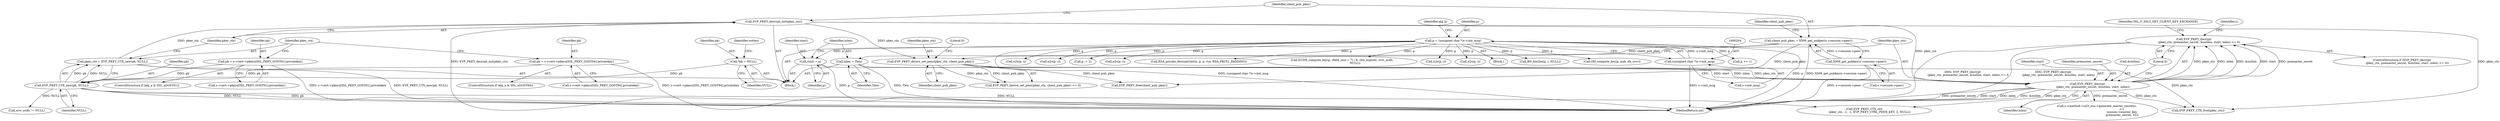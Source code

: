 digraph "0_openssl_3c66a669dfc7b3792f7af0758ea26fe8502ce70c@API" {
"1002063" [label="(Call,EVP_PKEY_decrypt\n            (pkey_ctx, premaster_secret, &outlen, start, inlen) <= 0)"];
"1002064" [label="(Call,EVP_PKEY_decrypt\n            (pkey_ctx, premaster_secret, &outlen, start, inlen))"];
"1002008" [label="(Call,EVP_PKEY_decrypt_init(pkey_ctx))"];
"1002003" [label="(Call,pkey_ctx = EVP_PKEY_CTX_new(pk, NULL))"];
"1002005" [label="(Call,EVP_PKEY_CTX_new(pk, NULL))"];
"1001992" [label="(Call,pk = s->cert->pkeys[SSL_PKEY_GOST01].privatekey)"];
"1001976" [label="(Call,pk = s->cert->pkeys[SSL_PKEY_GOST94].privatekey)"];
"1001947" [label="(Call,*pk = NULL)"];
"1002023" [label="(Call,EVP_PKEY_derive_set_peer(pkey_ctx, client_pub_pkey))"];
"1002010" [label="(Call,client_pub_pkey = X509_get_pubkey(s->session->peer))"];
"1002012" [label="(Call,X509_get_pubkey(s->session->peer))"];
"1002056" [label="(Call,start = p)"];
"1000201" [label="(Call,p = (unsigned char *)s->init_msg)"];
"1000203" [label="(Call,(unsigned char *)s->init_msg)"];
"1002059" [label="(Call,inlen = Tlen)"];
"1002012" [label="(Call,X509_get_pubkey(s->session->peer))"];
"1002148" [label="(Call,srvr_ecdh != NULL)"];
"1001949" [label="(Identifier,NULL)"];
"1002022" [label="(Call,EVP_PKEY_derive_set_peer(pkey_ctx, client_pub_pkey) <= 0)"];
"1002074" [label="(Identifier,SSL_F_SSL3_GET_CLIENT_KEY_EXCHANGE)"];
"1002057" [label="(Identifier,start)"];
"1001988" [label="(ControlStructure,if (alg_a & SSL_aGOST01))"];
"1002056" [label="(Call,start = p)"];
"1002025" [label="(Identifier,client_pub_pkey)"];
"1001954" [label="(Identifier,outlen)"];
"1002116" [label="(Call,EVP_PKEY_free(client_pub_pkey))"];
"1001423" [label="(Call,p += 1)"];
"1001566" [label="(Call,n2s(p, i))"];
"1001802" [label="(Call,n2s(p, i))"];
"1002013" [label="(Call,s->session->peer)"];
"1002011" [label="(Identifier,client_pub_pkey)"];
"1000575" [label="(Call,p -= 2)"];
"1002083" [label="(Call,s->method->ssl3_enc->generate_master_secret(s,\n                                                        s->\n                                                        session->master_key,\n                                                        premaster_secret, 32))"];
"1002004" [label="(Identifier,pkey_ctx)"];
"1001947" [label="(Call,*pk = NULL)"];
"1002069" [label="(Identifier,start)"];
"1002005" [label="(Call,EVP_PKEY_CTX_new(pk, NULL))"];
"1001972" [label="(ControlStructure,if (alg_a & SSL_aGOST94))"];
"1002059" [label="(Call,inlen = Tlen)"];
"1001977" [label="(Identifier,pk)"];
"1002007" [label="(Identifier,NULL)"];
"1000847" [label="(Call,n2s(p, i))"];
"1002006" [label="(Identifier,pk)"];
"1002062" [label="(ControlStructure,if (EVP_PKEY_decrypt\n            (pkey_ctx, premaster_secret, &outlen, start, inlen) <= 0))"];
"1002065" [label="(Identifier,pkey_ctx)"];
"1002026" [label="(Literal,0)"];
"1002118" [label="(Call,EVP_PKEY_CTX_free(pkey_ctx))"];
"1000385" [label="(Call,RSA_private_decrypt((int)n, p, p, rsa, RSA_PKCS1_PADDING))"];
"1001475" [label="(Call,ECDH_compute_key(p, (field_size + 7) / 8, clnt_ecpoint, srvr_ecdh,\n                             NULL))"];
"1000205" [label="(Call,s->init_msg)"];
"1002163" [label="(MethodReturn,int)"];
"1002070" [label="(Identifier,inlen)"];
"1002066" [label="(Identifier,premaster_secret)"];
"1002098" [label="(Call,EVP_PKEY_CTX_ctrl\n            (pkey_ctx, -1, -1, EVP_PKEY_CTRL_PEER_KEY, 2, NULL))"];
"1002061" [label="(Identifier,Tlen)"];
"1000209" [label="(Identifier,alg_k)"];
"1000203" [label="(Call,(unsigned char *)s->init_msg)"];
"1002008" [label="(Call,EVP_PKEY_decrypt_init(pkey_ctx))"];
"1000330" [label="(Call,n2s(p, i))"];
"1002064" [label="(Call,EVP_PKEY_decrypt\n            (pkey_ctx, premaster_secret, &outlen, start, inlen))"];
"1001978" [label="(Call,s->cert->pkeys[SSL_PKEY_GOST94].privatekey)"];
"1002058" [label="(Identifier,p)"];
"1002009" [label="(Identifier,pkey_ctx)"];
"1002003" [label="(Call,pkey_ctx = EVP_PKEY_CTX_new(pk, NULL))"];
"1002024" [label="(Identifier,pkey_ctx)"];
"1000532" [label="(Call,n2s(p, i))"];
"1001936" [label="(Block,)"];
"1002060" [label="(Identifier,inlen)"];
"1000202" [label="(Identifier,p)"];
"1001993" [label="(Identifier,pk)"];
"1000143" [label="(Block,)"];
"1002010" [label="(Call,client_pub_pkey = X509_get_pubkey(s->session->peer))"];
"1000201" [label="(Call,p = (unsigned char *)s->init_msg)"];
"1002071" [label="(Literal,0)"];
"1001948" [label="(Identifier,pk)"];
"1000725" [label="(Call,BN_bin2bn(p, i, NULL))"];
"1002067" [label="(Call,&outlen)"];
"1001976" [label="(Call,pk = s->cert->pkeys[SSL_PKEY_GOST94].privatekey)"];
"1002019" [label="(Identifier,client_pub_pkey)"];
"1000740" [label="(Call,DH_compute_key(p, pub, dh_srvr))"];
"1002080" [label="(Identifier,s)"];
"1002063" [label="(Call,EVP_PKEY_decrypt\n            (pkey_ctx, premaster_secret, &outlen, start, inlen) <= 0)"];
"1001994" [label="(Call,s->cert->pkeys[SSL_PKEY_GOST01].privatekey)"];
"1001992" [label="(Call,pk = s->cert->pkeys[SSL_PKEY_GOST01].privatekey)"];
"1002023" [label="(Call,EVP_PKEY_derive_set_peer(pkey_ctx, client_pub_pkey))"];
"1002063" -> "1002062"  [label="AST: "];
"1002063" -> "1002071"  [label="CFG: "];
"1002064" -> "1002063"  [label="AST: "];
"1002071" -> "1002063"  [label="AST: "];
"1002074" -> "1002063"  [label="CFG: "];
"1002080" -> "1002063"  [label="CFG: "];
"1002063" -> "1002163"  [label="DDG: EVP_PKEY_decrypt\n            (pkey_ctx, premaster_secret, &outlen, start, inlen) <= 0"];
"1002063" -> "1002163"  [label="DDG: EVP_PKEY_decrypt\n            (pkey_ctx, premaster_secret, &outlen, start, inlen)"];
"1002064" -> "1002063"  [label="DDG: pkey_ctx"];
"1002064" -> "1002063"  [label="DDG: inlen"];
"1002064" -> "1002063"  [label="DDG: &outlen"];
"1002064" -> "1002063"  [label="DDG: start"];
"1002064" -> "1002063"  [label="DDG: premaster_secret"];
"1002064" -> "1002070"  [label="CFG: "];
"1002065" -> "1002064"  [label="AST: "];
"1002066" -> "1002064"  [label="AST: "];
"1002067" -> "1002064"  [label="AST: "];
"1002069" -> "1002064"  [label="AST: "];
"1002070" -> "1002064"  [label="AST: "];
"1002071" -> "1002064"  [label="CFG: "];
"1002064" -> "1002163"  [label="DDG: &outlen"];
"1002064" -> "1002163"  [label="DDG: premaster_secret"];
"1002064" -> "1002163"  [label="DDG: start"];
"1002064" -> "1002163"  [label="DDG: inlen"];
"1002008" -> "1002064"  [label="DDG: pkey_ctx"];
"1002023" -> "1002064"  [label="DDG: pkey_ctx"];
"1002056" -> "1002064"  [label="DDG: start"];
"1002059" -> "1002064"  [label="DDG: inlen"];
"1002064" -> "1002083"  [label="DDG: premaster_secret"];
"1002064" -> "1002098"  [label="DDG: pkey_ctx"];
"1002064" -> "1002118"  [label="DDG: pkey_ctx"];
"1002008" -> "1001936"  [label="AST: "];
"1002008" -> "1002009"  [label="CFG: "];
"1002009" -> "1002008"  [label="AST: "];
"1002011" -> "1002008"  [label="CFG: "];
"1002008" -> "1002163"  [label="DDG: EVP_PKEY_decrypt_init(pkey_ctx)"];
"1002003" -> "1002008"  [label="DDG: pkey_ctx"];
"1002008" -> "1002023"  [label="DDG: pkey_ctx"];
"1002008" -> "1002118"  [label="DDG: pkey_ctx"];
"1002003" -> "1001936"  [label="AST: "];
"1002003" -> "1002005"  [label="CFG: "];
"1002004" -> "1002003"  [label="AST: "];
"1002005" -> "1002003"  [label="AST: "];
"1002009" -> "1002003"  [label="CFG: "];
"1002003" -> "1002163"  [label="DDG: EVP_PKEY_CTX_new(pk, NULL)"];
"1002005" -> "1002003"  [label="DDG: pk"];
"1002005" -> "1002003"  [label="DDG: NULL"];
"1002005" -> "1002007"  [label="CFG: "];
"1002006" -> "1002005"  [label="AST: "];
"1002007" -> "1002005"  [label="AST: "];
"1002005" -> "1002163"  [label="DDG: NULL"];
"1002005" -> "1002163"  [label="DDG: pk"];
"1001992" -> "1002005"  [label="DDG: pk"];
"1001976" -> "1002005"  [label="DDG: pk"];
"1001947" -> "1002005"  [label="DDG: pk"];
"1002005" -> "1002098"  [label="DDG: NULL"];
"1002005" -> "1002148"  [label="DDG: NULL"];
"1001992" -> "1001988"  [label="AST: "];
"1001992" -> "1001994"  [label="CFG: "];
"1001993" -> "1001992"  [label="AST: "];
"1001994" -> "1001992"  [label="AST: "];
"1002004" -> "1001992"  [label="CFG: "];
"1001992" -> "1002163"  [label="DDG: s->cert->pkeys[SSL_PKEY_GOST01].privatekey"];
"1001976" -> "1001972"  [label="AST: "];
"1001976" -> "1001978"  [label="CFG: "];
"1001977" -> "1001976"  [label="AST: "];
"1001978" -> "1001976"  [label="AST: "];
"1002004" -> "1001976"  [label="CFG: "];
"1001976" -> "1002163"  [label="DDG: s->cert->pkeys[SSL_PKEY_GOST94].privatekey"];
"1001947" -> "1001936"  [label="AST: "];
"1001947" -> "1001949"  [label="CFG: "];
"1001948" -> "1001947"  [label="AST: "];
"1001949" -> "1001947"  [label="AST: "];
"1001954" -> "1001947"  [label="CFG: "];
"1002023" -> "1002022"  [label="AST: "];
"1002023" -> "1002025"  [label="CFG: "];
"1002024" -> "1002023"  [label="AST: "];
"1002025" -> "1002023"  [label="AST: "];
"1002026" -> "1002023"  [label="CFG: "];
"1002023" -> "1002022"  [label="DDG: pkey_ctx"];
"1002023" -> "1002022"  [label="DDG: client_pub_pkey"];
"1002010" -> "1002023"  [label="DDG: client_pub_pkey"];
"1002023" -> "1002116"  [label="DDG: client_pub_pkey"];
"1002023" -> "1002118"  [label="DDG: pkey_ctx"];
"1002010" -> "1001936"  [label="AST: "];
"1002010" -> "1002012"  [label="CFG: "];
"1002011" -> "1002010"  [label="AST: "];
"1002012" -> "1002010"  [label="AST: "];
"1002019" -> "1002010"  [label="CFG: "];
"1002010" -> "1002163"  [label="DDG: X509_get_pubkey(s->session->peer)"];
"1002012" -> "1002010"  [label="DDG: s->session->peer"];
"1002010" -> "1002116"  [label="DDG: client_pub_pkey"];
"1002012" -> "1002013"  [label="CFG: "];
"1002013" -> "1002012"  [label="AST: "];
"1002012" -> "1002163"  [label="DDG: s->session->peer"];
"1002056" -> "1001936"  [label="AST: "];
"1002056" -> "1002058"  [label="CFG: "];
"1002057" -> "1002056"  [label="AST: "];
"1002058" -> "1002056"  [label="AST: "];
"1002060" -> "1002056"  [label="CFG: "];
"1002056" -> "1002163"  [label="DDG: p"];
"1000201" -> "1002056"  [label="DDG: p"];
"1000201" -> "1000143"  [label="AST: "];
"1000201" -> "1000203"  [label="CFG: "];
"1000202" -> "1000201"  [label="AST: "];
"1000203" -> "1000201"  [label="AST: "];
"1000209" -> "1000201"  [label="CFG: "];
"1000201" -> "1002163"  [label="DDG: (unsigned char *)s->init_msg"];
"1000201" -> "1002163"  [label="DDG: p"];
"1000203" -> "1000201"  [label="DDG: s->init_msg"];
"1000201" -> "1000330"  [label="DDG: p"];
"1000201" -> "1000385"  [label="DDG: p"];
"1000201" -> "1000532"  [label="DDG: p"];
"1000201" -> "1000575"  [label="DDG: p"];
"1000201" -> "1000725"  [label="DDG: p"];
"1000201" -> "1000740"  [label="DDG: p"];
"1000201" -> "1000847"  [label="DDG: p"];
"1000201" -> "1001423"  [label="DDG: p"];
"1000201" -> "1001475"  [label="DDG: p"];
"1000201" -> "1001566"  [label="DDG: p"];
"1000201" -> "1001802"  [label="DDG: p"];
"1000203" -> "1000205"  [label="CFG: "];
"1000204" -> "1000203"  [label="AST: "];
"1000205" -> "1000203"  [label="AST: "];
"1000203" -> "1002163"  [label="DDG: s->init_msg"];
"1002059" -> "1001936"  [label="AST: "];
"1002059" -> "1002061"  [label="CFG: "];
"1002060" -> "1002059"  [label="AST: "];
"1002061" -> "1002059"  [label="AST: "];
"1002065" -> "1002059"  [label="CFG: "];
"1002059" -> "1002163"  [label="DDG: Tlen"];
}
